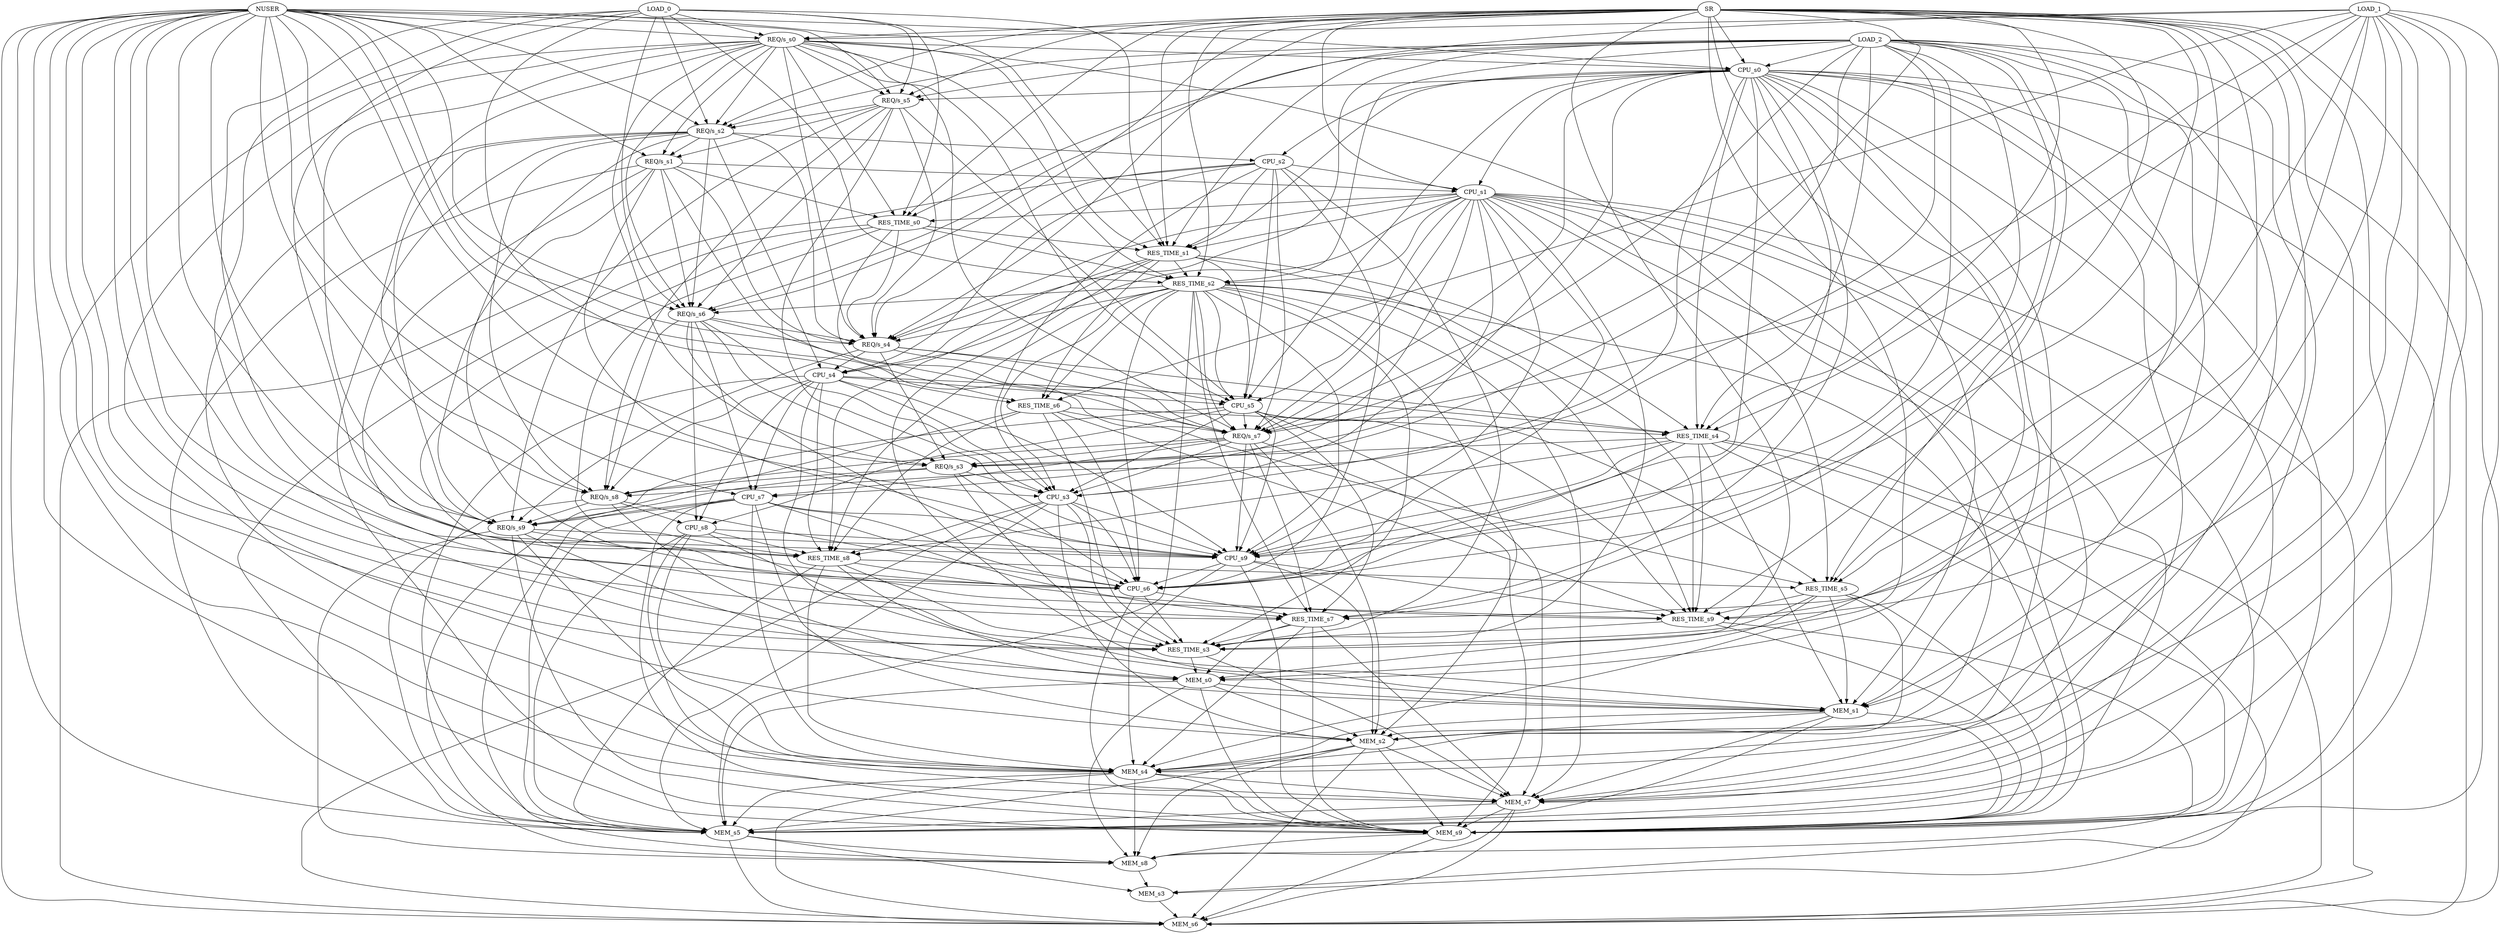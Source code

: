 strict digraph "" {
	NUSER -> "REQ/s_s0";
	NUSER -> CPU_s0;
	NUSER -> MEM_s0;
	NUSER -> "REQ/s_s1";
	NUSER -> RES_TIME_s1;
	NUSER -> "REQ/s_s2";
	NUSER -> "REQ/s_s3";
	NUSER -> RES_TIME_s3;
	NUSER -> CPU_s3;
	NUSER -> "REQ/s_s4";
	NUSER -> MEM_s4;
	NUSER -> "REQ/s_s5";
	NUSER -> MEM_s5;
	NUSER -> "REQ/s_s6";
	NUSER -> CPU_s6;
	NUSER -> MEM_s6;
	NUSER -> "REQ/s_s7";
	NUSER -> RES_TIME_s7;
	NUSER -> CPU_s7;
	NUSER -> "REQ/s_s8";
	NUSER -> RES_TIME_s8;
	NUSER -> "REQ/s_s9";
	NUSER -> CPU_s9;
	NUSER -> MEM_s9;
	LOAD_0 -> "REQ/s_s0";
	LOAD_0 -> RES_TIME_s0;
	LOAD_0 -> RES_TIME_s1;
	LOAD_0 -> "REQ/s_s2";
	LOAD_0 -> RES_TIME_s2;
	LOAD_0 -> RES_TIME_s3;
	LOAD_0 -> "REQ/s_s5";
	LOAD_0 -> "REQ/s_s6";
	LOAD_0 -> RES_TIME_s6;
	LOAD_0 -> RES_TIME_s7;
	LOAD_0 -> RES_TIME_s8;
	LOAD_1 -> "REQ/s_s0";
	LOAD_1 -> RES_TIME_s0;
	LOAD_1 -> MEM_s1;
	LOAD_1 -> RES_TIME_s4;
	LOAD_1 -> MEM_s4;
	LOAD_1 -> RES_TIME_s5;
	LOAD_1 -> MEM_s5;
	LOAD_1 -> RES_TIME_s6;
	LOAD_1 -> "REQ/s_s7";
	LOAD_1 -> RES_TIME_s7;
	LOAD_1 -> MEM_s7;
	LOAD_1 -> RES_TIME_s9;
	LOAD_1 -> MEM_s9;
	LOAD_2 -> CPU_s0;
	LOAD_2 -> RES_TIME_s1;
	LOAD_2 -> MEM_s1;
	LOAD_2 -> "REQ/s_s2";
	LOAD_2 -> RES_TIME_s2;
	LOAD_2 -> "REQ/s_s3";
	LOAD_2 -> RES_TIME_s3;
	LOAD_2 -> "REQ/s_s4";
	LOAD_2 -> RES_TIME_s4;
	LOAD_2 -> MEM_s4;
	LOAD_2 -> "REQ/s_s5";
	LOAD_2 -> RES_TIME_s5;
	LOAD_2 -> "REQ/s_s6";
	LOAD_2 -> CPU_s6;
	LOAD_2 -> "REQ/s_s7";
	LOAD_2 -> MEM_s7;
	LOAD_2 -> "REQ/s_s8";
	LOAD_2 -> RES_TIME_s9;
	LOAD_2 -> CPU_s9;
	SR -> "REQ/s_s0";
	SR -> RES_TIME_s0;
	SR -> CPU_s0;
	SR -> MEM_s0;
	SR -> RES_TIME_s1;
	SR -> CPU_s1;
	SR -> MEM_s1;
	SR -> "REQ/s_s2";
	SR -> RES_TIME_s2;
	SR -> MEM_s2;
	SR -> "REQ/s_s4";
	SR -> RES_TIME_s4;
	SR -> MEM_s4;
	SR -> "REQ/s_s5";
	SR -> RES_TIME_s5;
	SR -> "REQ/s_s6";
	SR -> MEM_s6;
	SR -> "REQ/s_s7";
	SR -> RES_TIME_s7;
	SR -> MEM_s7;
	SR -> RES_TIME_s9;
	SR -> CPU_s9;
	SR -> MEM_s9;
	"REQ/s_s0" -> RES_TIME_s0;
	"REQ/s_s0" -> CPU_s0;
	"REQ/s_s0" -> "REQ/s_s1";
	"REQ/s_s0" -> RES_TIME_s1;
	"REQ/s_s0" -> "REQ/s_s2";
	"REQ/s_s0" -> RES_TIME_s2;
	"REQ/s_s0" -> "REQ/s_s3";
	"REQ/s_s0" -> "REQ/s_s4";
	"REQ/s_s0" -> MEM_s4;
	"REQ/s_s0" -> "REQ/s_s5";
	"REQ/s_s0" -> CPU_s5;
	"REQ/s_s0" -> "REQ/s_s6";
	"REQ/s_s0" -> "REQ/s_s7";
	"REQ/s_s0" -> MEM_s7;
	"REQ/s_s0" -> "REQ/s_s8";
	"REQ/s_s0" -> "REQ/s_s9";
	"REQ/s_s0" -> MEM_s9;
	RES_TIME_s0 -> RES_TIME_s1;
	RES_TIME_s0 -> RES_TIME_s2;
	RES_TIME_s0 -> RES_TIME_s3;
	RES_TIME_s0 -> "REQ/s_s4";
	RES_TIME_s0 -> MEM_s5;
	RES_TIME_s0 -> "REQ/s_s7";
	RES_TIME_s0 -> RES_TIME_s8;
	CPU_s0 -> MEM_s0;
	CPU_s0 -> RES_TIME_s1;
	CPU_s0 -> CPU_s1;
	CPU_s0 -> MEM_s1;
	CPU_s0 -> CPU_s2;
	CPU_s0 -> "REQ/s_s3";
	CPU_s0 -> CPU_s3;
	CPU_s0 -> MEM_s3;
	CPU_s0 -> RES_TIME_s4;
	CPU_s0 -> MEM_s4;
	CPU_s0 -> "REQ/s_s5";
	CPU_s0 -> CPU_s5;
	CPU_s0 -> MEM_s5;
	CPU_s0 -> CPU_s6;
	CPU_s0 -> MEM_s6;
	CPU_s0 -> "REQ/s_s7";
	CPU_s0 -> RES_TIME_s7;
	CPU_s0 -> MEM_s7;
	CPU_s0 -> CPU_s9;
	CPU_s0 -> MEM_s9;
	MEM_s0 -> MEM_s1;
	MEM_s0 -> MEM_s2;
	MEM_s0 -> MEM_s5;
	MEM_s0 -> MEM_s8;
	MEM_s0 -> MEM_s9;
	"REQ/s_s1" -> RES_TIME_s0;
	"REQ/s_s1" -> CPU_s1;
	"REQ/s_s1" -> "REQ/s_s4";
	"REQ/s_s1" -> MEM_s5;
	"REQ/s_s1" -> "REQ/s_s6";
	"REQ/s_s1" -> RES_TIME_s6;
	"REQ/s_s1" -> CPU_s6;
	"REQ/s_s1" -> "REQ/s_s9";
	"REQ/s_s1" -> CPU_s9;
	RES_TIME_s1 -> MEM_s1;
	RES_TIME_s1 -> RES_TIME_s2;
	RES_TIME_s1 -> RES_TIME_s4;
	RES_TIME_s1 -> CPU_s4;
	RES_TIME_s1 -> CPU_s5;
	RES_TIME_s1 -> RES_TIME_s6;
	RES_TIME_s1 -> RES_TIME_s8;
	RES_TIME_s1 -> RES_TIME_s9;
	CPU_s1 -> RES_TIME_s0;
	CPU_s1 -> RES_TIME_s1;
	CPU_s1 -> RES_TIME_s2;
	CPU_s1 -> MEM_s2;
	CPU_s1 -> RES_TIME_s3;
	CPU_s1 -> CPU_s3;
	CPU_s1 -> "REQ/s_s4";
	CPU_s1 -> CPU_s4;
	CPU_s1 -> RES_TIME_s5;
	CPU_s1 -> CPU_s5;
	CPU_s1 -> MEM_s5;
	CPU_s1 -> CPU_s6;
	CPU_s1 -> MEM_s6;
	CPU_s1 -> "REQ/s_s7";
	CPU_s1 -> CPU_s7;
	CPU_s1 -> MEM_s7;
	CPU_s1 -> CPU_s9;
	CPU_s1 -> MEM_s9;
	MEM_s1 -> MEM_s2;
	MEM_s1 -> MEM_s4;
	MEM_s1 -> MEM_s5;
	MEM_s1 -> MEM_s7;
	MEM_s1 -> MEM_s9;
	"REQ/s_s2" -> "REQ/s_s1";
	"REQ/s_s2" -> CPU_s2;
	"REQ/s_s2" -> MEM_s2;
	"REQ/s_s2" -> "REQ/s_s4";
	"REQ/s_s2" -> CPU_s4;
	"REQ/s_s2" -> "REQ/s_s6";
	"REQ/s_s2" -> CPU_s6;
	"REQ/s_s2" -> "REQ/s_s8";
	"REQ/s_s2" -> "REQ/s_s9";
	"REQ/s_s2" -> MEM_s9;
	RES_TIME_s2 -> MEM_s2;
	RES_TIME_s2 -> RES_TIME_s3;
	RES_TIME_s2 -> CPU_s3;
	RES_TIME_s2 -> "REQ/s_s4";
	RES_TIME_s2 -> CPU_s5;
	RES_TIME_s2 -> MEM_s5;
	RES_TIME_s2 -> "REQ/s_s6";
	RES_TIME_s2 -> RES_TIME_s6;
	RES_TIME_s2 -> CPU_s6;
	RES_TIME_s2 -> "REQ/s_s7";
	RES_TIME_s2 -> RES_TIME_s7;
	RES_TIME_s2 -> MEM_s7;
	RES_TIME_s2 -> RES_TIME_s8;
	RES_TIME_s2 -> RES_TIME_s9;
	RES_TIME_s2 -> CPU_s9;
	RES_TIME_s2 -> MEM_s9;
	CPU_s2 -> RES_TIME_s1;
	CPU_s2 -> CPU_s1;
	CPU_s2 -> RES_TIME_s3;
	CPU_s2 -> CPU_s3;
	CPU_s2 -> "REQ/s_s4";
	CPU_s2 -> CPU_s4;
	CPU_s2 -> CPU_s5;
	CPU_s2 -> CPU_s6;
	CPU_s2 -> MEM_s6;
	CPU_s2 -> "REQ/s_s7";
	MEM_s2 -> MEM_s4;
	MEM_s2 -> MEM_s5;
	MEM_s2 -> MEM_s6;
	MEM_s2 -> MEM_s7;
	MEM_s2 -> MEM_s8;
	MEM_s2 -> MEM_s9;
	"REQ/s_s3" -> RES_TIME_s3;
	"REQ/s_s3" -> CPU_s3;
	"REQ/s_s3" -> CPU_s6;
	"REQ/s_s3" -> "REQ/s_s8";
	"REQ/s_s3" -> "REQ/s_s9";
	RES_TIME_s3 -> MEM_s0;
	RES_TIME_s3 -> MEM_s7;
	CPU_s3 -> MEM_s2;
	CPU_s3 -> RES_TIME_s3;
	CPU_s3 -> MEM_s5;
	CPU_s3 -> CPU_s6;
	CPU_s3 -> MEM_s6;
	CPU_s3 -> RES_TIME_s8;
	CPU_s3 -> CPU_s9;
	MEM_s3 -> MEM_s6;
	"REQ/s_s4" -> "REQ/s_s3";
	"REQ/s_s4" -> RES_TIME_s4;
	"REQ/s_s4" -> CPU_s4;
	"REQ/s_s4" -> CPU_s5;
	"REQ/s_s4" -> "REQ/s_s7";
	"REQ/s_s4" -> "REQ/s_s9";
	RES_TIME_s4 -> MEM_s1;
	RES_TIME_s4 -> "REQ/s_s3";
	RES_TIME_s4 -> MEM_s3;
	RES_TIME_s4 -> CPU_s6;
	RES_TIME_s4 -> MEM_s6;
	RES_TIME_s4 -> RES_TIME_s8;
	RES_TIME_s4 -> RES_TIME_s9;
	RES_TIME_s4 -> CPU_s9;
	RES_TIME_s4 -> MEM_s9;
	CPU_s4 -> MEM_s1;
	CPU_s4 -> CPU_s3;
	CPU_s4 -> RES_TIME_s4;
	CPU_s4 -> CPU_s5;
	CPU_s4 -> MEM_s5;
	CPU_s4 -> CPU_s7;
	CPU_s4 -> "REQ/s_s8";
	CPU_s4 -> RES_TIME_s8;
	CPU_s4 -> CPU_s8;
	CPU_s4 -> CPU_s9;
	MEM_s4 -> MEM_s5;
	MEM_s4 -> MEM_s6;
	MEM_s4 -> MEM_s7;
	MEM_s4 -> MEM_s8;
	MEM_s4 -> MEM_s9;
	"REQ/s_s5" -> "REQ/s_s1";
	"REQ/s_s5" -> "REQ/s_s2";
	"REQ/s_s5" -> "REQ/s_s4";
	"REQ/s_s5" -> CPU_s5;
	"REQ/s_s5" -> "REQ/s_s6";
	"REQ/s_s5" -> "REQ/s_s8";
	"REQ/s_s5" -> "REQ/s_s9";
	"REQ/s_s5" -> CPU_s9;
	RES_TIME_s5 -> MEM_s0;
	RES_TIME_s5 -> MEM_s1;
	RES_TIME_s5 -> MEM_s2;
	RES_TIME_s5 -> RES_TIME_s3;
	RES_TIME_s5 -> RES_TIME_s9;
	RES_TIME_s5 -> MEM_s9;
	CPU_s5 -> CPU_s3;
	CPU_s5 -> RES_TIME_s5;
	CPU_s5 -> "REQ/s_s7";
	CPU_s5 -> RES_TIME_s7;
	CPU_s5 -> MEM_s7;
	CPU_s5 -> CPU_s8;
	CPU_s5 -> "REQ/s_s9";
	CPU_s5 -> RES_TIME_s9;
	CPU_s5 -> CPU_s9;
	MEM_s5 -> MEM_s3;
	MEM_s5 -> MEM_s6;
	MEM_s5 -> MEM_s8;
	"REQ/s_s6" -> "REQ/s_s3";
	"REQ/s_s6" -> CPU_s3;
	"REQ/s_s6" -> "REQ/s_s4";
	"REQ/s_s6" -> CPU_s6;
	"REQ/s_s6" -> "REQ/s_s7";
	"REQ/s_s6" -> CPU_s7;
	"REQ/s_s6" -> "REQ/s_s8";
	"REQ/s_s6" -> CPU_s8;
	RES_TIME_s6 -> RES_TIME_s3;
	RES_TIME_s6 -> RES_TIME_s4;
	RES_TIME_s6 -> RES_TIME_s5;
	RES_TIME_s6 -> CPU_s6;
	RES_TIME_s6 -> RES_TIME_s8;
	RES_TIME_s6 -> MEM_s8;
	RES_TIME_s6 -> RES_TIME_s9;
	CPU_s6 -> RES_TIME_s3;
	CPU_s6 -> RES_TIME_s7;
	CPU_s6 -> MEM_s9;
	"REQ/s_s7" -> MEM_s2;
	"REQ/s_s7" -> "REQ/s_s3";
	"REQ/s_s7" -> CPU_s3;
	"REQ/s_s7" -> RES_TIME_s7;
	"REQ/s_s7" -> CPU_s7;
	"REQ/s_s7" -> "REQ/s_s8";
	"REQ/s_s7" -> CPU_s9;
	"REQ/s_s7" -> MEM_s9;
	RES_TIME_s7 -> MEM_s0;
	RES_TIME_s7 -> RES_TIME_s3;
	RES_TIME_s7 -> MEM_s4;
	RES_TIME_s7 -> MEM_s7;
	RES_TIME_s7 -> MEM_s9;
	CPU_s7 -> MEM_s2;
	CPU_s7 -> MEM_s4;
	CPU_s7 -> MEM_s5;
	CPU_s7 -> CPU_s6;
	CPU_s7 -> RES_TIME_s7;
	CPU_s7 -> MEM_s8;
	CPU_s7 -> "REQ/s_s9";
	CPU_s7 -> CPU_s9;
	CPU_s7 -> MEM_s9;
	MEM_s7 -> MEM_s5;
	MEM_s7 -> MEM_s6;
	MEM_s7 -> MEM_s8;
	MEM_s7 -> MEM_s9;
	"REQ/s_s8" -> MEM_s0;
	"REQ/s_s8" -> MEM_s5;
	"REQ/s_s8" -> CPU_s6;
	"REQ/s_s8" -> CPU_s8;
	"REQ/s_s8" -> "REQ/s_s9";
	RES_TIME_s8 -> MEM_s0;
	RES_TIME_s8 -> RES_TIME_s3;
	RES_TIME_s8 -> MEM_s4;
	RES_TIME_s8 -> RES_TIME_s5;
	RES_TIME_s8 -> MEM_s5;
	RES_TIME_s8 -> RES_TIME_s9;
	CPU_s8 -> MEM_s1;
	CPU_s8 -> MEM_s4;
	CPU_s8 -> MEM_s5;
	CPU_s8 -> MEM_s7;
	CPU_s8 -> RES_TIME_s8;
	CPU_s8 -> CPU_s9;
	MEM_s8 -> MEM_s3;
	"REQ/s_s9" -> MEM_s1;
	"REQ/s_s9" -> MEM_s4;
	"REQ/s_s9" -> MEM_s8;
	"REQ/s_s9" -> RES_TIME_s9;
	"REQ/s_s9" -> CPU_s9;
	"REQ/s_s9" -> MEM_s9;
	RES_TIME_s9 -> RES_TIME_s3;
	RES_TIME_s9 -> MEM_s8;
	RES_TIME_s9 -> MEM_s9;
	CPU_s9 -> MEM_s2;
	CPU_s9 -> MEM_s4;
	CPU_s9 -> CPU_s6;
	CPU_s9 -> RES_TIME_s9;
	CPU_s9 -> MEM_s9;
	MEM_s9 -> MEM_s6;
	MEM_s9 -> MEM_s8;
}
